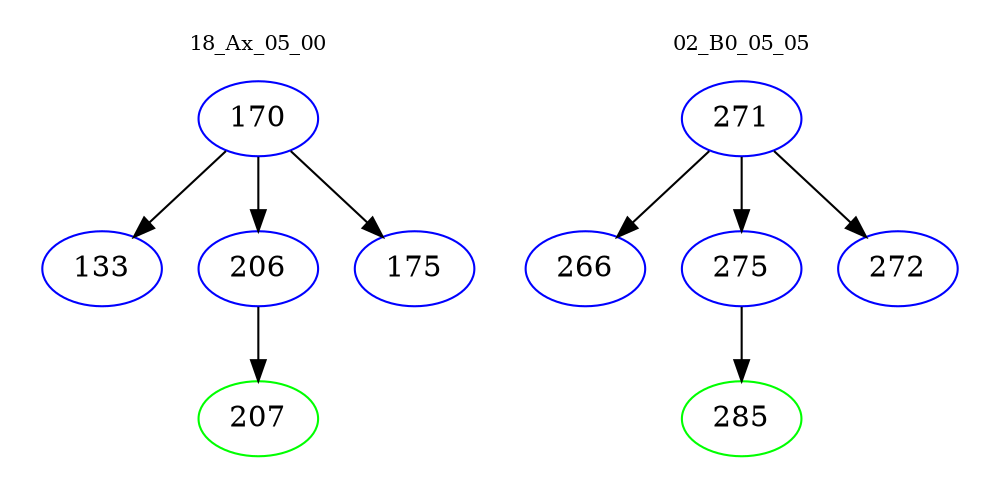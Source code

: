 digraph{
subgraph cluster_0 {
color = white
label = "18_Ax_05_00";
fontsize=10;
T0_170 [label="170", color="blue"]
T0_170 -> T0_133 [color="black"]
T0_133 [label="133", color="blue"]
T0_170 -> T0_206 [color="black"]
T0_206 [label="206", color="blue"]
T0_206 -> T0_207 [color="black"]
T0_207 [label="207", color="green"]
T0_170 -> T0_175 [color="black"]
T0_175 [label="175", color="blue"]
}
subgraph cluster_1 {
color = white
label = "02_B0_05_05";
fontsize=10;
T1_271 [label="271", color="blue"]
T1_271 -> T1_266 [color="black"]
T1_266 [label="266", color="blue"]
T1_271 -> T1_275 [color="black"]
T1_275 [label="275", color="blue"]
T1_275 -> T1_285 [color="black"]
T1_285 [label="285", color="green"]
T1_271 -> T1_272 [color="black"]
T1_272 [label="272", color="blue"]
}
}
